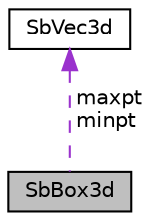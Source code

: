 digraph "SbBox3d"
{
 // LATEX_PDF_SIZE
  edge [fontname="Helvetica",fontsize="10",labelfontname="Helvetica",labelfontsize="10"];
  node [fontname="Helvetica",fontsize="10",shape=record];
  Node1 [label="SbBox3d",height=0.2,width=0.4,color="black", fillcolor="grey75", style="filled", fontcolor="black",tooltip="The SbBox3d class is an abstraction for an axis aligned 3 dimensional box."];
  Node2 -> Node1 [dir="back",color="darkorchid3",fontsize="10",style="dashed",label=" maxpt\nminpt" ,fontname="Helvetica"];
  Node2 [label="SbVec3d",height=0.2,width=0.4,color="black", fillcolor="white", style="filled",URL="$classSbVec3d.html",tooltip="The SbVec3d class is a 3 dimensional vector with double precision floating point coordinates."];
}
